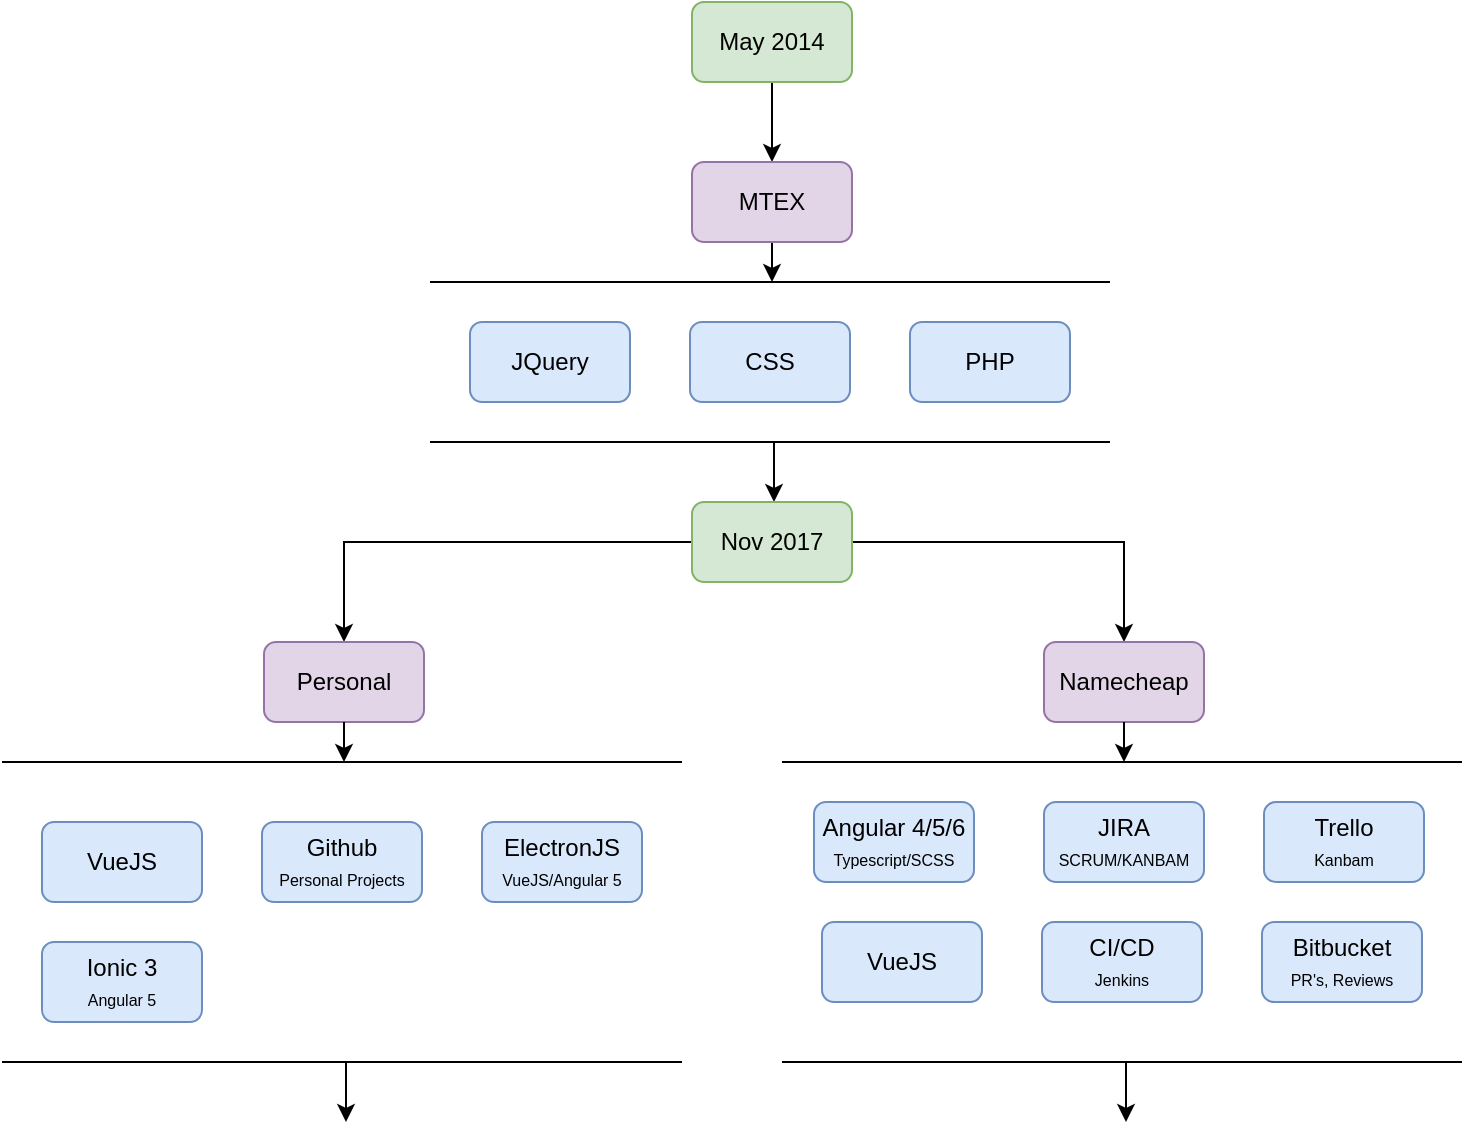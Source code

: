 <mxfile version="13.7.7" type="github">
  <diagram id="0FglJE-gf8vtT3oOQZ-4" name="Page-1">
    <mxGraphModel dx="788" dy="533" grid="1" gridSize="10" guides="1" tooltips="1" connect="1" arrows="1" fold="1" page="1" pageScale="1" pageWidth="850" pageHeight="1100" math="0" shadow="0">
      <root>
        <mxCell id="0" />
        <mxCell id="1" parent="0" />
        <mxCell id="JDqfd6o8wtK1HqEUDn-R-7" style="edgeStyle=orthogonalEdgeStyle;rounded=0;orthogonalLoop=1;jettySize=auto;html=1;exitX=0.5;exitY=1;exitDx=0;exitDy=0;" edge="1" parent="1">
          <mxGeometry relative="1" as="geometry">
            <mxPoint x="405" y="160" as="targetPoint" />
            <mxPoint x="405" y="140" as="sourcePoint" />
          </mxGeometry>
        </mxCell>
        <mxCell id="JDqfd6o8wtK1HqEUDn-R-11" value="" style="edgeStyle=orthogonalEdgeStyle;rounded=0;orthogonalLoop=1;jettySize=auto;html=1;" edge="1" parent="1" source="JDqfd6o8wtK1HqEUDn-R-1" target="JDqfd6o8wtK1HqEUDn-R-10">
          <mxGeometry relative="1" as="geometry" />
        </mxCell>
        <mxCell id="JDqfd6o8wtK1HqEUDn-R-1" value="May 2014" style="rounded=1;whiteSpace=wrap;html=1;fillColor=#d5e8d4;strokeColor=#82b366;" vertex="1" parent="1">
          <mxGeometry x="365" y="20" width="80" height="40" as="geometry" />
        </mxCell>
        <mxCell id="JDqfd6o8wtK1HqEUDn-R-2" value="JQuery" style="rounded=1;whiteSpace=wrap;html=1;fillColor=#dae8fc;strokeColor=#6c8ebf;" vertex="1" parent="1">
          <mxGeometry x="254" y="180" width="80" height="40" as="geometry" />
        </mxCell>
        <mxCell id="JDqfd6o8wtK1HqEUDn-R-3" value="" style="endArrow=none;html=1;" edge="1" parent="1">
          <mxGeometry width="50" height="50" relative="1" as="geometry">
            <mxPoint x="234" y="160" as="sourcePoint" />
            <mxPoint x="574" y="160" as="targetPoint" />
          </mxGeometry>
        </mxCell>
        <mxCell id="JDqfd6o8wtK1HqEUDn-R-4" value="CSS" style="rounded=1;whiteSpace=wrap;html=1;fillColor=#dae8fc;strokeColor=#6c8ebf;" vertex="1" parent="1">
          <mxGeometry x="364" y="180" width="80" height="40" as="geometry" />
        </mxCell>
        <mxCell id="JDqfd6o8wtK1HqEUDn-R-5" value="PHP" style="rounded=1;whiteSpace=wrap;html=1;fillColor=#dae8fc;strokeColor=#6c8ebf;" vertex="1" parent="1">
          <mxGeometry x="474" y="180" width="80" height="40" as="geometry" />
        </mxCell>
        <mxCell id="JDqfd6o8wtK1HqEUDn-R-8" value="" style="endArrow=none;html=1;" edge="1" parent="1">
          <mxGeometry width="50" height="50" relative="1" as="geometry">
            <mxPoint x="234" y="240" as="sourcePoint" />
            <mxPoint x="574" y="240" as="targetPoint" />
          </mxGeometry>
        </mxCell>
        <mxCell id="JDqfd6o8wtK1HqEUDn-R-9" style="edgeStyle=orthogonalEdgeStyle;rounded=0;orthogonalLoop=1;jettySize=auto;html=1;" edge="1" parent="1">
          <mxGeometry relative="1" as="geometry">
            <mxPoint x="406" y="270" as="targetPoint" />
            <mxPoint x="406" y="240" as="sourcePoint" />
          </mxGeometry>
        </mxCell>
        <mxCell id="JDqfd6o8wtK1HqEUDn-R-10" value="MTEX" style="rounded=1;whiteSpace=wrap;html=1;fillColor=#e1d5e7;strokeColor=#9673a6;" vertex="1" parent="1">
          <mxGeometry x="365" y="100" width="80" height="40" as="geometry" />
        </mxCell>
        <mxCell id="JDqfd6o8wtK1HqEUDn-R-14" value="" style="edgeStyle=orthogonalEdgeStyle;rounded=0;orthogonalLoop=1;jettySize=auto;html=1;" edge="1" parent="1" source="JDqfd6o8wtK1HqEUDn-R-12" target="JDqfd6o8wtK1HqEUDn-R-13">
          <mxGeometry relative="1" as="geometry" />
        </mxCell>
        <mxCell id="JDqfd6o8wtK1HqEUDn-R-46" style="edgeStyle=orthogonalEdgeStyle;rounded=0;orthogonalLoop=1;jettySize=auto;html=1;exitX=0;exitY=0.5;exitDx=0;exitDy=0;entryX=0.5;entryY=0;entryDx=0;entryDy=0;" edge="1" parent="1" source="JDqfd6o8wtK1HqEUDn-R-12" target="JDqfd6o8wtK1HqEUDn-R-32">
          <mxGeometry relative="1" as="geometry" />
        </mxCell>
        <mxCell id="JDqfd6o8wtK1HqEUDn-R-12" value="Nov 2017" style="rounded=1;whiteSpace=wrap;html=1;fillColor=#d5e8d4;strokeColor=#82b366;" vertex="1" parent="1">
          <mxGeometry x="365" y="270" width="80" height="40" as="geometry" />
        </mxCell>
        <mxCell id="JDqfd6o8wtK1HqEUDn-R-13" value="Namecheap" style="rounded=1;whiteSpace=wrap;html=1;fillColor=#e1d5e7;strokeColor=#9673a6;" vertex="1" parent="1">
          <mxGeometry x="541" y="340" width="80" height="40" as="geometry" />
        </mxCell>
        <mxCell id="JDqfd6o8wtK1HqEUDn-R-15" style="edgeStyle=orthogonalEdgeStyle;rounded=0;orthogonalLoop=1;jettySize=auto;html=1;exitX=0.5;exitY=1;exitDx=0;exitDy=0;" edge="1" parent="1">
          <mxGeometry relative="1" as="geometry">
            <mxPoint x="581" y="400" as="targetPoint" />
            <mxPoint x="581" y="380" as="sourcePoint" />
          </mxGeometry>
        </mxCell>
        <mxCell id="JDqfd6o8wtK1HqEUDn-R-17" value="" style="endArrow=none;html=1;" edge="1" parent="1">
          <mxGeometry width="50" height="50" relative="1" as="geometry">
            <mxPoint x="410.0" y="400" as="sourcePoint" />
            <mxPoint x="750" y="400" as="targetPoint" />
          </mxGeometry>
        </mxCell>
        <mxCell id="JDqfd6o8wtK1HqEUDn-R-19" value="Angular 4/5/6&lt;br&gt;&lt;font style=&quot;font-size: 8px&quot;&gt;Typescript/SCSS&lt;/font&gt;" style="rounded=1;whiteSpace=wrap;html=1;fillColor=#dae8fc;strokeColor=#6c8ebf;" vertex="1" parent="1">
          <mxGeometry x="426" y="420" width="80" height="40" as="geometry" />
        </mxCell>
        <mxCell id="JDqfd6o8wtK1HqEUDn-R-20" value="" style="endArrow=none;html=1;" edge="1" parent="1">
          <mxGeometry width="50" height="50" relative="1" as="geometry">
            <mxPoint x="410.0" y="550" as="sourcePoint" />
            <mxPoint x="750" y="550" as="targetPoint" />
          </mxGeometry>
        </mxCell>
        <mxCell id="JDqfd6o8wtK1HqEUDn-R-21" style="edgeStyle=orthogonalEdgeStyle;rounded=0;orthogonalLoop=1;jettySize=auto;html=1;" edge="1" parent="1">
          <mxGeometry relative="1" as="geometry">
            <mxPoint x="582" y="580" as="targetPoint" />
            <mxPoint x="582" y="550" as="sourcePoint" />
          </mxGeometry>
        </mxCell>
        <mxCell id="JDqfd6o8wtK1HqEUDn-R-24" value="Bitbucket&lt;br&gt;&lt;font style=&quot;font-size: 8px&quot;&gt;PR&#39;s, Reviews&lt;/font&gt;" style="rounded=1;whiteSpace=wrap;html=1;fillColor=#dae8fc;strokeColor=#6c8ebf;" vertex="1" parent="1">
          <mxGeometry x="650" y="480" width="80" height="40" as="geometry" />
        </mxCell>
        <mxCell id="JDqfd6o8wtK1HqEUDn-R-25" value="JIRA&lt;br&gt;&lt;font style=&quot;font-size: 8px&quot;&gt;SCRUM/KANBAM&lt;/font&gt;" style="rounded=1;whiteSpace=wrap;html=1;fillColor=#dae8fc;strokeColor=#6c8ebf;" vertex="1" parent="1">
          <mxGeometry x="541" y="420" width="80" height="40" as="geometry" />
        </mxCell>
        <mxCell id="JDqfd6o8wtK1HqEUDn-R-26" value="Trello&lt;br&gt;&lt;font style=&quot;font-size: 8px&quot;&gt;Kanbam&lt;/font&gt;" style="rounded=1;whiteSpace=wrap;html=1;fillColor=#dae8fc;strokeColor=#6c8ebf;" vertex="1" parent="1">
          <mxGeometry x="651" y="420" width="80" height="40" as="geometry" />
        </mxCell>
        <mxCell id="JDqfd6o8wtK1HqEUDn-R-28" value="VueJS" style="rounded=1;whiteSpace=wrap;html=1;fillColor=#dae8fc;strokeColor=#6c8ebf;" vertex="1" parent="1">
          <mxGeometry x="430" y="480" width="80" height="40" as="geometry" />
        </mxCell>
        <mxCell id="JDqfd6o8wtK1HqEUDn-R-29" value="CI/CD&lt;br&gt;&lt;font style=&quot;font-size: 8px&quot;&gt;Jenkins&lt;/font&gt;" style="rounded=1;whiteSpace=wrap;html=1;fillColor=#dae8fc;strokeColor=#6c8ebf;" vertex="1" parent="1">
          <mxGeometry x="540" y="480" width="80" height="40" as="geometry" />
        </mxCell>
        <mxCell id="JDqfd6o8wtK1HqEUDn-R-32" value="Personal" style="rounded=1;whiteSpace=wrap;html=1;fillColor=#e1d5e7;strokeColor=#9673a6;" vertex="1" parent="1">
          <mxGeometry x="151" y="340" width="80" height="40" as="geometry" />
        </mxCell>
        <mxCell id="JDqfd6o8wtK1HqEUDn-R-33" style="edgeStyle=orthogonalEdgeStyle;rounded=0;orthogonalLoop=1;jettySize=auto;html=1;exitX=0.5;exitY=1;exitDx=0;exitDy=0;" edge="1" parent="1">
          <mxGeometry relative="1" as="geometry">
            <mxPoint x="191" y="400.0" as="targetPoint" />
            <mxPoint x="191" y="380" as="sourcePoint" />
          </mxGeometry>
        </mxCell>
        <mxCell id="JDqfd6o8wtK1HqEUDn-R-34" value="" style="endArrow=none;html=1;" edge="1" parent="1">
          <mxGeometry width="50" height="50" relative="1" as="geometry">
            <mxPoint x="20" y="400.0" as="sourcePoint" />
            <mxPoint x="360" y="400.0" as="targetPoint" />
          </mxGeometry>
        </mxCell>
        <mxCell id="JDqfd6o8wtK1HqEUDn-R-36" value="" style="endArrow=none;html=1;" edge="1" parent="1">
          <mxGeometry width="50" height="50" relative="1" as="geometry">
            <mxPoint x="20" y="550" as="sourcePoint" />
            <mxPoint x="360" y="550" as="targetPoint" />
          </mxGeometry>
        </mxCell>
        <mxCell id="JDqfd6o8wtK1HqEUDn-R-37" style="edgeStyle=orthogonalEdgeStyle;rounded=0;orthogonalLoop=1;jettySize=auto;html=1;" edge="1" parent="1">
          <mxGeometry relative="1" as="geometry">
            <mxPoint x="192" y="580" as="targetPoint" />
            <mxPoint x="192" y="550" as="sourcePoint" />
          </mxGeometry>
        </mxCell>
        <mxCell id="JDqfd6o8wtK1HqEUDn-R-38" value="Ionic 3&lt;br&gt;&lt;font style=&quot;font-size: 8px&quot;&gt;Angular 5&lt;/font&gt;" style="rounded=1;whiteSpace=wrap;html=1;fillColor=#dae8fc;strokeColor=#6c8ebf;" vertex="1" parent="1">
          <mxGeometry x="40" y="490" width="80" height="40" as="geometry" />
        </mxCell>
        <mxCell id="JDqfd6o8wtK1HqEUDn-R-39" value="Github&lt;br&gt;&lt;font style=&quot;font-size: 8px&quot;&gt;Personal Projects&lt;/font&gt;" style="rounded=1;whiteSpace=wrap;html=1;fillColor=#dae8fc;strokeColor=#6c8ebf;" vertex="1" parent="1">
          <mxGeometry x="150" y="430" width="80" height="40" as="geometry" />
        </mxCell>
        <mxCell id="JDqfd6o8wtK1HqEUDn-R-43" value="VueJS" style="rounded=1;whiteSpace=wrap;html=1;fillColor=#dae8fc;strokeColor=#6c8ebf;" vertex="1" parent="1">
          <mxGeometry x="40" y="430" width="80" height="40" as="geometry" />
        </mxCell>
        <mxCell id="JDqfd6o8wtK1HqEUDn-R-45" value="ElectronJS&lt;br&gt;&lt;font style=&quot;font-size: 8px&quot;&gt;VueJS/Angular 5&lt;/font&gt;" style="rounded=1;whiteSpace=wrap;html=1;fillColor=#dae8fc;strokeColor=#6c8ebf;" vertex="1" parent="1">
          <mxGeometry x="260" y="430" width="80" height="40" as="geometry" />
        </mxCell>
      </root>
    </mxGraphModel>
  </diagram>
</mxfile>

